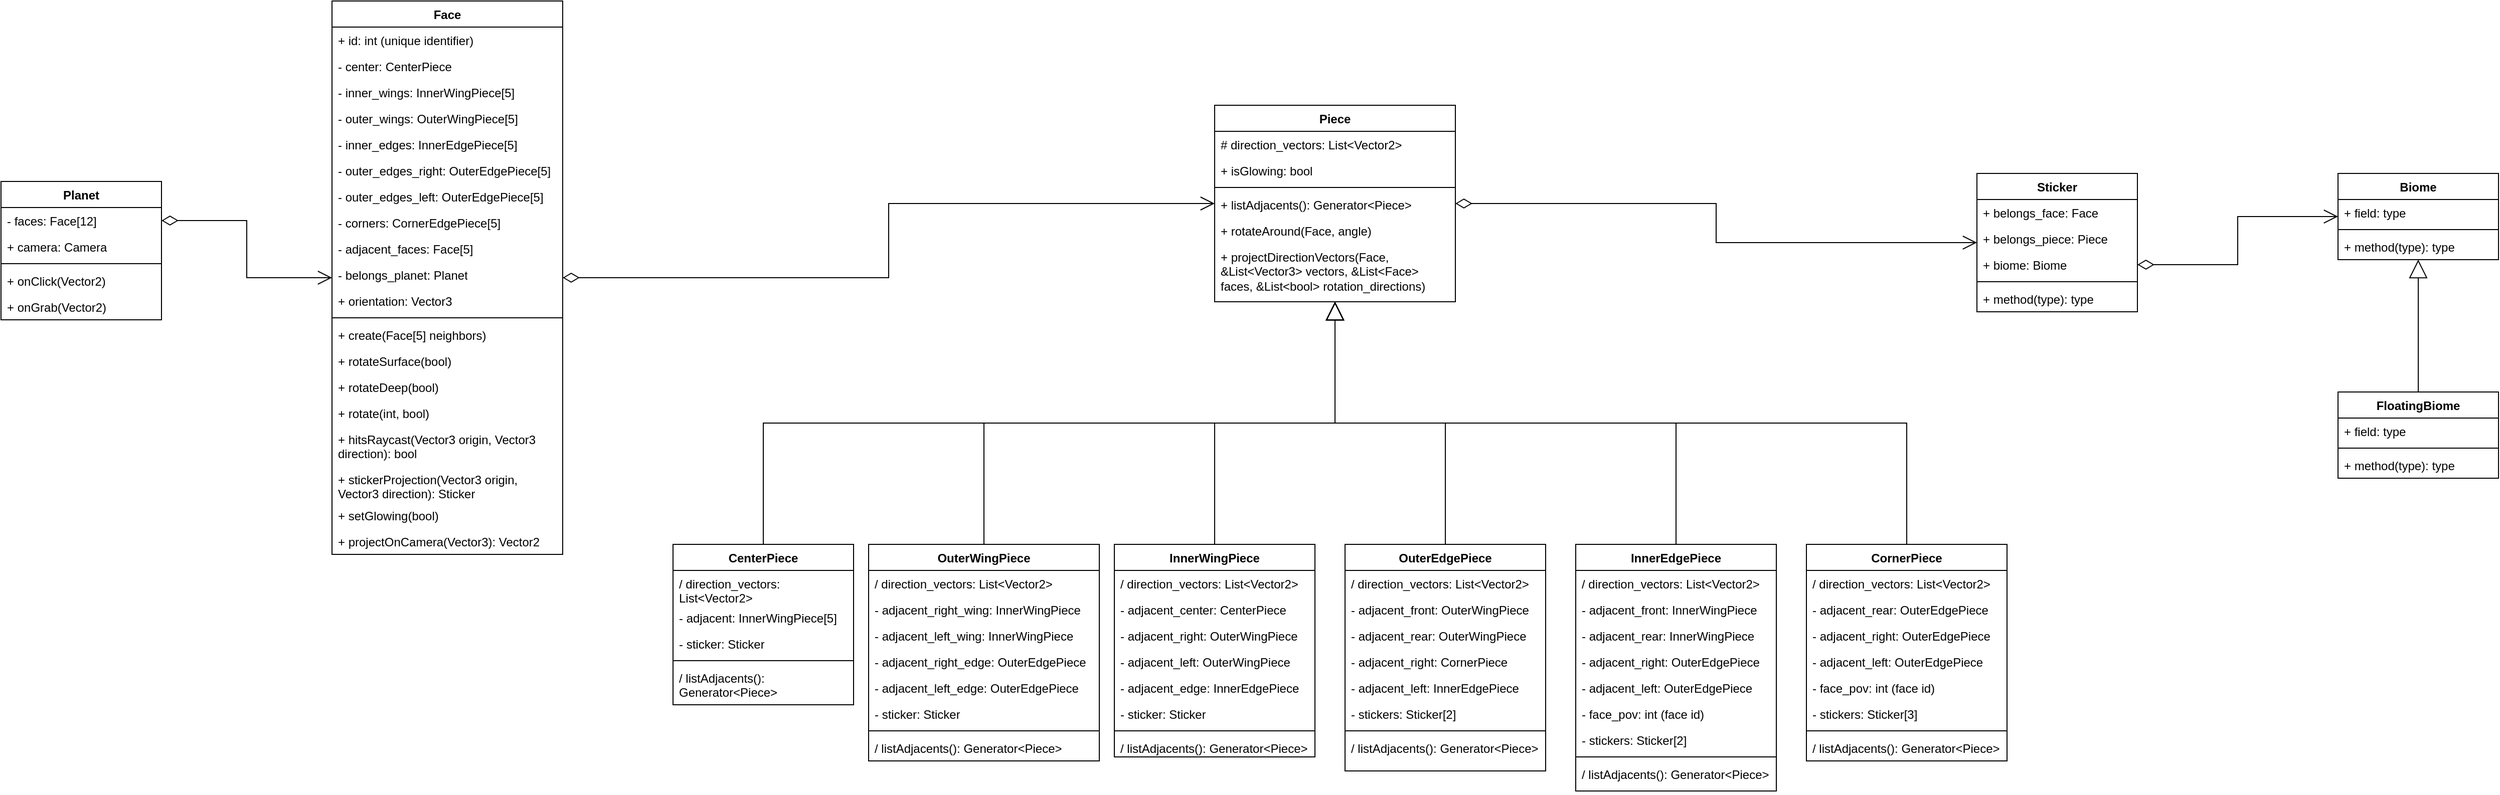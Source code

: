 <mxfile version="24.5.4" type="google">
  <diagram name="Page-1" id="eL063TA7_ev3e8TnMGO0">
    <mxGraphModel grid="1" page="1" gridSize="10" guides="1" tooltips="1" connect="1" arrows="1" fold="1" pageScale="1" pageWidth="827" pageHeight="1169" math="0" shadow="0">
      <root>
        <mxCell id="0" />
        <mxCell id="1" parent="0" />
        <mxCell id="lBN2hetbwx6hRDNNLIw_-177" value="Piece" style="swimlane;fontStyle=1;align=center;verticalAlign=top;childLayout=stackLayout;horizontal=1;startSize=26;horizontalStack=0;resizeParent=1;resizeParentMax=0;resizeLast=0;collapsible=1;marginBottom=0;whiteSpace=wrap;html=1;" vertex="1" parent="1">
          <mxGeometry x="420" y="144" width="240" height="196" as="geometry">
            <mxRectangle x="430" y="30" width="70" height="30" as="alternateBounds" />
          </mxGeometry>
        </mxCell>
        <mxCell id="MKOZkW_rq4gpSnAd_ZnC-34" value="# direction_vectors: List&amp;lt;Vector2&amp;gt;" style="text;strokeColor=none;fillColor=none;align=left;verticalAlign=top;spacingLeft=4;spacingRight=4;overflow=hidden;rotatable=0;points=[[0,0.5],[1,0.5]];portConstraint=eastwest;whiteSpace=wrap;html=1;" vertex="1" parent="lBN2hetbwx6hRDNNLIw_-177">
          <mxGeometry y="26" width="240" height="26" as="geometry" />
        </mxCell>
        <mxCell id="lBN2hetbwx6hRDNNLIw_-178" value="+ isGlowing: bool" style="text;strokeColor=none;fillColor=none;align=left;verticalAlign=top;spacingLeft=4;spacingRight=4;overflow=hidden;rotatable=0;points=[[0,0.5],[1,0.5]];portConstraint=eastwest;whiteSpace=wrap;html=1;" vertex="1" parent="lBN2hetbwx6hRDNNLIw_-177">
          <mxGeometry y="52" width="240" height="26" as="geometry" />
        </mxCell>
        <mxCell id="lBN2hetbwx6hRDNNLIw_-179" value="" style="line;strokeWidth=1;fillColor=none;align=left;verticalAlign=middle;spacingTop=-1;spacingLeft=3;spacingRight=3;rotatable=0;labelPosition=right;points=[];portConstraint=eastwest;strokeColor=inherit;" vertex="1" parent="lBN2hetbwx6hRDNNLIw_-177">
          <mxGeometry y="78" width="240" height="8" as="geometry" />
        </mxCell>
        <mxCell id="lBN2hetbwx6hRDNNLIw_-180" value="+ listAdjacents(): Generator&amp;lt;Piece&amp;gt;" style="text;strokeColor=none;fillColor=none;align=left;verticalAlign=top;spacingLeft=4;spacingRight=4;overflow=hidden;rotatable=0;points=[[0,0.5],[1,0.5]];portConstraint=eastwest;whiteSpace=wrap;html=1;" vertex="1" parent="lBN2hetbwx6hRDNNLIw_-177">
          <mxGeometry y="86" width="240" height="26" as="geometry" />
        </mxCell>
        <mxCell id="MKOZkW_rq4gpSnAd_ZnC-5" value="+ rotateAround(Face, angle)" style="text;strokeColor=none;fillColor=none;align=left;verticalAlign=top;spacingLeft=4;spacingRight=4;overflow=hidden;rotatable=0;points=[[0,0.5],[1,0.5]];portConstraint=eastwest;whiteSpace=wrap;html=1;" vertex="1" parent="lBN2hetbwx6hRDNNLIw_-177">
          <mxGeometry y="112" width="240" height="26" as="geometry" />
        </mxCell>
        <mxCell id="MKOZkW_rq4gpSnAd_ZnC-26" value="+ projectDirectionVectors(Face, &amp;amp;List&amp;lt;Vector3&amp;gt; vectors, &amp;amp;List&amp;lt;Face&amp;gt; faces, &amp;amp;List&amp;lt;bool&amp;gt; rotation_directions)" style="text;strokeColor=none;fillColor=none;align=left;verticalAlign=top;spacingLeft=4;spacingRight=4;overflow=hidden;rotatable=0;points=[[0,0.5],[1,0.5]];portConstraint=eastwest;whiteSpace=wrap;html=1;" vertex="1" parent="lBN2hetbwx6hRDNNLIw_-177">
          <mxGeometry y="138" width="240" height="58" as="geometry" />
        </mxCell>
        <mxCell id="lBN2hetbwx6hRDNNLIw_-191" value="&lt;div&gt;CenterPiece&lt;/div&gt;" style="swimlane;fontStyle=1;align=center;verticalAlign=top;childLayout=stackLayout;horizontal=1;startSize=26;horizontalStack=0;resizeParent=1;resizeParentMax=0;resizeLast=0;collapsible=1;marginBottom=0;whiteSpace=wrap;html=1;" vertex="1" parent="1">
          <mxGeometry x="-120" y="582" width="180" height="160" as="geometry" />
        </mxCell>
        <mxCell id="MKOZkW_rq4gpSnAd_ZnC-40" value="/ direction_vectors: List&amp;lt;Vector2&amp;gt;" style="text;strokeColor=none;fillColor=none;align=left;verticalAlign=top;spacingLeft=4;spacingRight=4;overflow=hidden;rotatable=0;points=[[0,0.5],[1,0.5]];portConstraint=eastwest;whiteSpace=wrap;html=1;" vertex="1" parent="lBN2hetbwx6hRDNNLIw_-191">
          <mxGeometry y="26" width="180" height="34" as="geometry" />
        </mxCell>
        <mxCell id="lBN2hetbwx6hRDNNLIw_-192" value="- adjacent: InnerWingPiece[5]" style="text;strokeColor=none;fillColor=none;align=left;verticalAlign=top;spacingLeft=4;spacingRight=4;overflow=hidden;rotatable=0;points=[[0,0.5],[1,0.5]];portConstraint=eastwest;whiteSpace=wrap;html=1;" vertex="1" parent="lBN2hetbwx6hRDNNLIw_-191">
          <mxGeometry y="60" width="180" height="26" as="geometry" />
        </mxCell>
        <mxCell id="MKOZkW_rq4gpSnAd_ZnC-15" value="- sticker: Sticker" style="text;strokeColor=none;fillColor=none;align=left;verticalAlign=top;spacingLeft=4;spacingRight=4;overflow=hidden;rotatable=0;points=[[0,0.5],[1,0.5]];portConstraint=eastwest;whiteSpace=wrap;html=1;" vertex="1" parent="lBN2hetbwx6hRDNNLIw_-191">
          <mxGeometry y="86" width="180" height="26" as="geometry" />
        </mxCell>
        <mxCell id="lBN2hetbwx6hRDNNLIw_-193" value="" style="line;strokeWidth=1;fillColor=none;align=left;verticalAlign=middle;spacingTop=-1;spacingLeft=3;spacingRight=3;rotatable=0;labelPosition=right;points=[];portConstraint=eastwest;strokeColor=inherit;" vertex="1" parent="lBN2hetbwx6hRDNNLIw_-191">
          <mxGeometry y="112" width="180" height="8" as="geometry" />
        </mxCell>
        <mxCell id="lBN2hetbwx6hRDNNLIw_-194" value="/ listAdjacents(): Generator&amp;lt;Piece&amp;gt;" style="text;strokeColor=none;fillColor=none;align=left;verticalAlign=top;spacingLeft=4;spacingRight=4;overflow=hidden;rotatable=0;points=[[0,0.5],[1,0.5]];portConstraint=eastwest;whiteSpace=wrap;html=1;" vertex="1" parent="lBN2hetbwx6hRDNNLIw_-191">
          <mxGeometry y="120" width="180" height="40" as="geometry" />
        </mxCell>
        <mxCell id="lBN2hetbwx6hRDNNLIw_-195" value="InnerWingPiece" style="swimlane;fontStyle=1;align=center;verticalAlign=top;childLayout=stackLayout;horizontal=1;startSize=26;horizontalStack=0;resizeParent=1;resizeParentMax=0;resizeLast=0;collapsible=1;marginBottom=0;whiteSpace=wrap;html=1;" vertex="1" parent="1">
          <mxGeometry x="320" y="582" width="200" height="212" as="geometry">
            <mxRectangle x="300" y="340" width="130" height="30" as="alternateBounds" />
          </mxGeometry>
        </mxCell>
        <mxCell id="MKOZkW_rq4gpSnAd_ZnC-36" value="/ direction_vectors: List&amp;lt;Vector2&amp;gt;" style="text;strokeColor=none;fillColor=none;align=left;verticalAlign=top;spacingLeft=4;spacingRight=4;overflow=hidden;rotatable=0;points=[[0,0.5],[1,0.5]];portConstraint=eastwest;whiteSpace=wrap;html=1;" vertex="1" parent="lBN2hetbwx6hRDNNLIw_-195">
          <mxGeometry y="26" width="200" height="26" as="geometry" />
        </mxCell>
        <mxCell id="lBN2hetbwx6hRDNNLIw_-196" value="- adjacent_center: CenterPiece" style="text;strokeColor=none;fillColor=none;align=left;verticalAlign=top;spacingLeft=4;spacingRight=4;overflow=hidden;rotatable=0;points=[[0,0.5],[1,0.5]];portConstraint=eastwest;whiteSpace=wrap;html=1;" vertex="1" parent="lBN2hetbwx6hRDNNLIw_-195">
          <mxGeometry y="52" width="200" height="26" as="geometry" />
        </mxCell>
        <mxCell id="lBN2hetbwx6hRDNNLIw_-227" value="- adjacent_right: OuterWingPiece" style="text;strokeColor=none;fillColor=none;align=left;verticalAlign=top;spacingLeft=4;spacingRight=4;overflow=hidden;rotatable=0;points=[[0,0.5],[1,0.5]];portConstraint=eastwest;whiteSpace=wrap;html=1;" vertex="1" parent="lBN2hetbwx6hRDNNLIw_-195">
          <mxGeometry y="78" width="200" height="26" as="geometry" />
        </mxCell>
        <mxCell id="lBN2hetbwx6hRDNNLIw_-228" value="- adjacent_left: OuterWingPiece" style="text;strokeColor=none;fillColor=none;align=left;verticalAlign=top;spacingLeft=4;spacingRight=4;overflow=hidden;rotatable=0;points=[[0,0.5],[1,0.5]];portConstraint=eastwest;whiteSpace=wrap;html=1;" vertex="1" parent="lBN2hetbwx6hRDNNLIw_-195">
          <mxGeometry y="104" width="200" height="26" as="geometry" />
        </mxCell>
        <mxCell id="lBN2hetbwx6hRDNNLIw_-229" value="- adjacent_edge: InnerEdgePiece" style="text;strokeColor=none;fillColor=none;align=left;verticalAlign=top;spacingLeft=4;spacingRight=4;overflow=hidden;rotatable=0;points=[[0,0.5],[1,0.5]];portConstraint=eastwest;whiteSpace=wrap;html=1;" vertex="1" parent="lBN2hetbwx6hRDNNLIw_-195">
          <mxGeometry y="130" width="200" height="26" as="geometry" />
        </mxCell>
        <mxCell id="MKOZkW_rq4gpSnAd_ZnC-18" value="- sticker: Sticker" style="text;strokeColor=none;fillColor=none;align=left;verticalAlign=top;spacingLeft=4;spacingRight=4;overflow=hidden;rotatable=0;points=[[0,0.5],[1,0.5]];portConstraint=eastwest;whiteSpace=wrap;html=1;" vertex="1" parent="lBN2hetbwx6hRDNNLIw_-195">
          <mxGeometry y="156" width="200" height="26" as="geometry" />
        </mxCell>
        <mxCell id="lBN2hetbwx6hRDNNLIw_-197" value="" style="line;strokeWidth=1;fillColor=none;align=left;verticalAlign=middle;spacingTop=-1;spacingLeft=3;spacingRight=3;rotatable=0;labelPosition=right;points=[];portConstraint=eastwest;strokeColor=inherit;" vertex="1" parent="lBN2hetbwx6hRDNNLIw_-195">
          <mxGeometry y="182" width="200" height="8" as="geometry" />
        </mxCell>
        <mxCell id="lBN2hetbwx6hRDNNLIw_-198" value="/ listAdjacents(): Generator&amp;lt;Piece&amp;gt;" style="text;strokeColor=none;fillColor=none;align=left;verticalAlign=top;spacingLeft=4;spacingRight=4;overflow=hidden;rotatable=0;points=[[0,0.5],[1,0.5]];portConstraint=eastwest;whiteSpace=wrap;html=1;" vertex="1" parent="lBN2hetbwx6hRDNNLIw_-195">
          <mxGeometry y="190" width="200" height="22" as="geometry" />
        </mxCell>
        <mxCell id="lBN2hetbwx6hRDNNLIw_-199" value="OuterWingPiece" style="swimlane;fontStyle=1;align=center;verticalAlign=top;childLayout=stackLayout;horizontal=1;startSize=26;horizontalStack=0;resizeParent=1;resizeParentMax=0;resizeLast=0;collapsible=1;marginBottom=0;whiteSpace=wrap;html=1;" vertex="1" parent="1">
          <mxGeometry x="75" y="582" width="230" height="216" as="geometry">
            <mxRectangle x="55" y="340" width="130" height="30" as="alternateBounds" />
          </mxGeometry>
        </mxCell>
        <mxCell id="MKOZkW_rq4gpSnAd_ZnC-35" value="/ direction_vectors: List&amp;lt;Vector2&amp;gt;" style="text;strokeColor=none;fillColor=none;align=left;verticalAlign=top;spacingLeft=4;spacingRight=4;overflow=hidden;rotatable=0;points=[[0,0.5],[1,0.5]];portConstraint=eastwest;whiteSpace=wrap;html=1;" vertex="1" parent="lBN2hetbwx6hRDNNLIw_-199">
          <mxGeometry y="26" width="230" height="26" as="geometry" />
        </mxCell>
        <mxCell id="lBN2hetbwx6hRDNNLIw_-200" value="- adjacent_right_wing: InnerWingPiece" style="text;strokeColor=none;fillColor=none;align=left;verticalAlign=top;spacingLeft=4;spacingRight=4;overflow=hidden;rotatable=0;points=[[0,0.5],[1,0.5]];portConstraint=eastwest;whiteSpace=wrap;html=1;" vertex="1" parent="lBN2hetbwx6hRDNNLIw_-199">
          <mxGeometry y="52" width="230" height="26" as="geometry" />
        </mxCell>
        <mxCell id="lBN2hetbwx6hRDNNLIw_-224" value="- adjacent_left_wing: InnerWingPiece" style="text;strokeColor=none;fillColor=none;align=left;verticalAlign=top;spacingLeft=4;spacingRight=4;overflow=hidden;rotatable=0;points=[[0,0.5],[1,0.5]];portConstraint=eastwest;whiteSpace=wrap;html=1;" vertex="1" parent="lBN2hetbwx6hRDNNLIw_-199">
          <mxGeometry y="78" width="230" height="26" as="geometry" />
        </mxCell>
        <mxCell id="lBN2hetbwx6hRDNNLIw_-225" value="- adjacent_right_edge: OuterEdgePiece" style="text;strokeColor=none;fillColor=none;align=left;verticalAlign=top;spacingLeft=4;spacingRight=4;overflow=hidden;rotatable=0;points=[[0,0.5],[1,0.5]];portConstraint=eastwest;whiteSpace=wrap;html=1;" vertex="1" parent="lBN2hetbwx6hRDNNLIw_-199">
          <mxGeometry y="104" width="230" height="26" as="geometry" />
        </mxCell>
        <mxCell id="lBN2hetbwx6hRDNNLIw_-226" value="- adjacent_left_edge: OuterEdgePiece" style="text;strokeColor=none;fillColor=none;align=left;verticalAlign=top;spacingLeft=4;spacingRight=4;overflow=hidden;rotatable=0;points=[[0,0.5],[1,0.5]];portConstraint=eastwest;whiteSpace=wrap;html=1;" vertex="1" parent="lBN2hetbwx6hRDNNLIw_-199">
          <mxGeometry y="130" width="230" height="26" as="geometry" />
        </mxCell>
        <mxCell id="MKOZkW_rq4gpSnAd_ZnC-16" value="- sticker: Sticker" style="text;strokeColor=none;fillColor=none;align=left;verticalAlign=top;spacingLeft=4;spacingRight=4;overflow=hidden;rotatable=0;points=[[0,0.5],[1,0.5]];portConstraint=eastwest;whiteSpace=wrap;html=1;" vertex="1" parent="lBN2hetbwx6hRDNNLIw_-199">
          <mxGeometry y="156" width="230" height="26" as="geometry" />
        </mxCell>
        <mxCell id="lBN2hetbwx6hRDNNLIw_-201" value="" style="line;strokeWidth=1;fillColor=none;align=left;verticalAlign=middle;spacingTop=-1;spacingLeft=3;spacingRight=3;rotatable=0;labelPosition=right;points=[];portConstraint=eastwest;strokeColor=inherit;" vertex="1" parent="lBN2hetbwx6hRDNNLIw_-199">
          <mxGeometry y="182" width="230" height="8" as="geometry" />
        </mxCell>
        <mxCell id="lBN2hetbwx6hRDNNLIw_-202" value="/ listAdjacents(): Generator&amp;lt;Piece&amp;gt;" style="text;strokeColor=none;fillColor=none;align=left;verticalAlign=top;spacingLeft=4;spacingRight=4;overflow=hidden;rotatable=0;points=[[0,0.5],[1,0.5]];portConstraint=eastwest;whiteSpace=wrap;html=1;" vertex="1" parent="lBN2hetbwx6hRDNNLIw_-199">
          <mxGeometry y="190" width="230" height="26" as="geometry" />
        </mxCell>
        <mxCell id="lBN2hetbwx6hRDNNLIw_-206" value="" style="endArrow=block;endSize=16;endFill=0;html=1;rounded=0;edgeStyle=elbowEdgeStyle;elbow=vertical;" edge="1" parent="1" source="lBN2hetbwx6hRDNNLIw_-199" target="lBN2hetbwx6hRDNNLIw_-177">
          <mxGeometry width="160" relative="1" as="geometry">
            <mxPoint x="200" y="592" as="sourcePoint" />
            <mxPoint x="530" y="420" as="targetPoint" />
          </mxGeometry>
        </mxCell>
        <mxCell id="lBN2hetbwx6hRDNNLIw_-207" value="" style="endArrow=block;endSize=16;endFill=0;html=1;rounded=0;edgeStyle=elbowEdgeStyle;elbow=vertical;" edge="1" parent="1" source="lBN2hetbwx6hRDNNLIw_-191" target="lBN2hetbwx6hRDNNLIw_-177">
          <mxGeometry width="160" relative="1" as="geometry">
            <mxPoint x="-20" y="542" as="sourcePoint" />
            <mxPoint x="360" y="350" as="targetPoint" />
          </mxGeometry>
        </mxCell>
        <mxCell id="lBN2hetbwx6hRDNNLIw_-208" value="" style="endArrow=block;endSize=16;endFill=0;html=1;rounded=0;edgeStyle=elbowEdgeStyle;elbow=vertical;" edge="1" parent="1" source="lBN2hetbwx6hRDNNLIw_-195" target="lBN2hetbwx6hRDNNLIw_-177">
          <mxGeometry width="160" relative="1" as="geometry">
            <mxPoint x="80" y="532" as="sourcePoint" />
            <mxPoint x="740" y="360" as="targetPoint" />
          </mxGeometry>
        </mxCell>
        <mxCell id="lBN2hetbwx6hRDNNLIw_-209" value="OuterEdgePiece" style="swimlane;fontStyle=1;align=center;verticalAlign=top;childLayout=stackLayout;horizontal=1;startSize=26;horizontalStack=0;resizeParent=1;resizeParentMax=0;resizeLast=0;collapsible=1;marginBottom=0;whiteSpace=wrap;html=1;" vertex="1" parent="1">
          <mxGeometry x="550" y="582" width="200" height="226" as="geometry" />
        </mxCell>
        <mxCell id="MKOZkW_rq4gpSnAd_ZnC-37" value="/ direction_vectors: List&amp;lt;Vector2&amp;gt;" style="text;strokeColor=none;fillColor=none;align=left;verticalAlign=top;spacingLeft=4;spacingRight=4;overflow=hidden;rotatable=0;points=[[0,0.5],[1,0.5]];portConstraint=eastwest;whiteSpace=wrap;html=1;" vertex="1" parent="lBN2hetbwx6hRDNNLIw_-209">
          <mxGeometry y="26" width="200" height="26" as="geometry" />
        </mxCell>
        <mxCell id="lBN2hetbwx6hRDNNLIw_-210" value="- adjacent_front: OuterWingPiece" style="text;strokeColor=none;fillColor=none;align=left;verticalAlign=top;spacingLeft=4;spacingRight=4;overflow=hidden;rotatable=0;points=[[0,0.5],[1,0.5]];portConstraint=eastwest;whiteSpace=wrap;html=1;" vertex="1" parent="lBN2hetbwx6hRDNNLIw_-209">
          <mxGeometry y="52" width="200" height="26" as="geometry" />
        </mxCell>
        <mxCell id="lBN2hetbwx6hRDNNLIw_-230" value="- adjacent_rear: OuterWingPiece" style="text;strokeColor=none;fillColor=none;align=left;verticalAlign=top;spacingLeft=4;spacingRight=4;overflow=hidden;rotatable=0;points=[[0,0.5],[1,0.5]];portConstraint=eastwest;whiteSpace=wrap;html=1;" vertex="1" parent="lBN2hetbwx6hRDNNLIw_-209">
          <mxGeometry y="78" width="200" height="26" as="geometry" />
        </mxCell>
        <mxCell id="lBN2hetbwx6hRDNNLIw_-231" value="- adjacent_right: CornerPiece" style="text;strokeColor=none;fillColor=none;align=left;verticalAlign=top;spacingLeft=4;spacingRight=4;overflow=hidden;rotatable=0;points=[[0,0.5],[1,0.5]];portConstraint=eastwest;whiteSpace=wrap;html=1;" vertex="1" parent="lBN2hetbwx6hRDNNLIw_-209">
          <mxGeometry y="104" width="200" height="26" as="geometry" />
        </mxCell>
        <mxCell id="lBN2hetbwx6hRDNNLIw_-232" value="- adjacent_left: InnerEdgePiece" style="text;strokeColor=none;fillColor=none;align=left;verticalAlign=top;spacingLeft=4;spacingRight=4;overflow=hidden;rotatable=0;points=[[0,0.5],[1,0.5]];portConstraint=eastwest;whiteSpace=wrap;html=1;" vertex="1" parent="lBN2hetbwx6hRDNNLIw_-209">
          <mxGeometry y="130" width="200" height="26" as="geometry" />
        </mxCell>
        <mxCell id="lBN2hetbwx6hRDNNLIw_-241" value="- stickers: Sticker[2]" style="text;strokeColor=none;fillColor=none;align=left;verticalAlign=top;spacingLeft=4;spacingRight=4;overflow=hidden;rotatable=0;points=[[0,0.5],[1,0.5]];portConstraint=eastwest;whiteSpace=wrap;html=1;" vertex="1" parent="lBN2hetbwx6hRDNNLIw_-209">
          <mxGeometry y="156" width="200" height="26" as="geometry" />
        </mxCell>
        <mxCell id="lBN2hetbwx6hRDNNLIw_-211" value="" style="line;strokeWidth=1;fillColor=none;align=left;verticalAlign=middle;spacingTop=-1;spacingLeft=3;spacingRight=3;rotatable=0;labelPosition=right;points=[];portConstraint=eastwest;strokeColor=inherit;" vertex="1" parent="lBN2hetbwx6hRDNNLIw_-209">
          <mxGeometry y="182" width="200" height="8" as="geometry" />
        </mxCell>
        <mxCell id="lBN2hetbwx6hRDNNLIw_-212" value="/ listAdjacents(): Generator&amp;lt;Piece&amp;gt;" style="text;strokeColor=none;fillColor=none;align=left;verticalAlign=top;spacingLeft=4;spacingRight=4;overflow=hidden;rotatable=0;points=[[0,0.5],[1,0.5]];portConstraint=eastwest;whiteSpace=wrap;html=1;" vertex="1" parent="lBN2hetbwx6hRDNNLIw_-209">
          <mxGeometry y="190" width="200" height="36" as="geometry" />
        </mxCell>
        <mxCell id="lBN2hetbwx6hRDNNLIw_-213" value="InnerEdgePiece" style="swimlane;fontStyle=1;align=center;verticalAlign=top;childLayout=stackLayout;horizontal=1;startSize=26;horizontalStack=0;resizeParent=1;resizeParentMax=0;resizeLast=0;collapsible=1;marginBottom=0;whiteSpace=wrap;html=1;" vertex="1" parent="1">
          <mxGeometry x="780" y="582" width="200" height="246" as="geometry" />
        </mxCell>
        <mxCell id="MKOZkW_rq4gpSnAd_ZnC-38" value="/ direction_vectors: List&amp;lt;Vector2&amp;gt;" style="text;strokeColor=none;fillColor=none;align=left;verticalAlign=top;spacingLeft=4;spacingRight=4;overflow=hidden;rotatable=0;points=[[0,0.5],[1,0.5]];portConstraint=eastwest;whiteSpace=wrap;html=1;" vertex="1" parent="lBN2hetbwx6hRDNNLIw_-213">
          <mxGeometry y="26" width="200" height="26" as="geometry" />
        </mxCell>
        <mxCell id="lBN2hetbwx6hRDNNLIw_-214" value="- adjacent_front: InnerWingPiece" style="text;strokeColor=none;fillColor=none;align=left;verticalAlign=top;spacingLeft=4;spacingRight=4;overflow=hidden;rotatable=0;points=[[0,0.5],[1,0.5]];portConstraint=eastwest;whiteSpace=wrap;html=1;" vertex="1" parent="lBN2hetbwx6hRDNNLIw_-213">
          <mxGeometry y="52" width="200" height="26" as="geometry" />
        </mxCell>
        <mxCell id="lBN2hetbwx6hRDNNLIw_-233" value="- adjacent_rear: InnerWingPiece" style="text;strokeColor=none;fillColor=none;align=left;verticalAlign=top;spacingLeft=4;spacingRight=4;overflow=hidden;rotatable=0;points=[[0,0.5],[1,0.5]];portConstraint=eastwest;whiteSpace=wrap;html=1;" vertex="1" parent="lBN2hetbwx6hRDNNLIw_-213">
          <mxGeometry y="78" width="200" height="26" as="geometry" />
        </mxCell>
        <mxCell id="lBN2hetbwx6hRDNNLIw_-234" value="- adjacent_right: OuterEdgePiece" style="text;strokeColor=none;fillColor=none;align=left;verticalAlign=top;spacingLeft=4;spacingRight=4;overflow=hidden;rotatable=0;points=[[0,0.5],[1,0.5]];portConstraint=eastwest;whiteSpace=wrap;html=1;" vertex="1" parent="lBN2hetbwx6hRDNNLIw_-213">
          <mxGeometry y="104" width="200" height="26" as="geometry" />
        </mxCell>
        <mxCell id="lBN2hetbwx6hRDNNLIw_-235" value="- adjacent_left: OuterEdgePiece" style="text;strokeColor=none;fillColor=none;align=left;verticalAlign=top;spacingLeft=4;spacingRight=4;overflow=hidden;rotatable=0;points=[[0,0.5],[1,0.5]];portConstraint=eastwest;whiteSpace=wrap;html=1;" vertex="1" parent="lBN2hetbwx6hRDNNLIw_-213">
          <mxGeometry y="130" width="200" height="26" as="geometry" />
        </mxCell>
        <mxCell id="lBN2hetbwx6hRDNNLIw_-236" value="- face_pov: int (face id)" style="text;strokeColor=none;fillColor=none;align=left;verticalAlign=top;spacingLeft=4;spacingRight=4;overflow=hidden;rotatable=0;points=[[0,0.5],[1,0.5]];portConstraint=eastwest;whiteSpace=wrap;html=1;" vertex="1" parent="lBN2hetbwx6hRDNNLIw_-213">
          <mxGeometry y="156" width="200" height="26" as="geometry" />
        </mxCell>
        <mxCell id="lBN2hetbwx6hRDNNLIw_-242" value="- stickers: Sticker[2]" style="text;strokeColor=none;fillColor=none;align=left;verticalAlign=top;spacingLeft=4;spacingRight=4;overflow=hidden;rotatable=0;points=[[0,0.5],[1,0.5]];portConstraint=eastwest;whiteSpace=wrap;html=1;" vertex="1" parent="lBN2hetbwx6hRDNNLIw_-213">
          <mxGeometry y="182" width="200" height="26" as="geometry" />
        </mxCell>
        <mxCell id="lBN2hetbwx6hRDNNLIw_-215" value="" style="line;strokeWidth=1;fillColor=none;align=left;verticalAlign=middle;spacingTop=-1;spacingLeft=3;spacingRight=3;rotatable=0;labelPosition=right;points=[];portConstraint=eastwest;strokeColor=inherit;" vertex="1" parent="lBN2hetbwx6hRDNNLIw_-213">
          <mxGeometry y="208" width="200" height="8" as="geometry" />
        </mxCell>
        <mxCell id="lBN2hetbwx6hRDNNLIw_-216" value="/ listAdjacents(): Generator&amp;lt;Piece&amp;gt;" style="text;strokeColor=none;fillColor=none;align=left;verticalAlign=top;spacingLeft=4;spacingRight=4;overflow=hidden;rotatable=0;points=[[0,0.5],[1,0.5]];portConstraint=eastwest;whiteSpace=wrap;html=1;" vertex="1" parent="lBN2hetbwx6hRDNNLIw_-213">
          <mxGeometry y="216" width="200" height="30" as="geometry" />
        </mxCell>
        <mxCell id="lBN2hetbwx6hRDNNLIw_-217" value="CornerPiece" style="swimlane;fontStyle=1;align=center;verticalAlign=top;childLayout=stackLayout;horizontal=1;startSize=26;horizontalStack=0;resizeParent=1;resizeParentMax=0;resizeLast=0;collapsible=1;marginBottom=0;whiteSpace=wrap;html=1;" vertex="1" parent="1">
          <mxGeometry x="1010" y="582" width="200" height="216" as="geometry" />
        </mxCell>
        <mxCell id="MKOZkW_rq4gpSnAd_ZnC-39" value="/ direction_vectors: List&amp;lt;Vector2&amp;gt;" style="text;strokeColor=none;fillColor=none;align=left;verticalAlign=top;spacingLeft=4;spacingRight=4;overflow=hidden;rotatable=0;points=[[0,0.5],[1,0.5]];portConstraint=eastwest;whiteSpace=wrap;html=1;" vertex="1" parent="lBN2hetbwx6hRDNNLIw_-217">
          <mxGeometry y="26" width="200" height="26" as="geometry" />
        </mxCell>
        <mxCell id="lBN2hetbwx6hRDNNLIw_-218" value="- adjacent_rear: OuterEdgePiece" style="text;strokeColor=none;fillColor=none;align=left;verticalAlign=top;spacingLeft=4;spacingRight=4;overflow=hidden;rotatable=0;points=[[0,0.5],[1,0.5]];portConstraint=eastwest;whiteSpace=wrap;html=1;" vertex="1" parent="lBN2hetbwx6hRDNNLIw_-217">
          <mxGeometry y="52" width="200" height="26" as="geometry" />
        </mxCell>
        <mxCell id="lBN2hetbwx6hRDNNLIw_-237" value="- adjacent_right: OuterEdgePiece" style="text;strokeColor=none;fillColor=none;align=left;verticalAlign=top;spacingLeft=4;spacingRight=4;overflow=hidden;rotatable=0;points=[[0,0.5],[1,0.5]];portConstraint=eastwest;whiteSpace=wrap;html=1;" vertex="1" parent="lBN2hetbwx6hRDNNLIw_-217">
          <mxGeometry y="78" width="200" height="26" as="geometry" />
        </mxCell>
        <mxCell id="lBN2hetbwx6hRDNNLIw_-238" value="- adjacent_left: OuterEdgePiece" style="text;strokeColor=none;fillColor=none;align=left;verticalAlign=top;spacingLeft=4;spacingRight=4;overflow=hidden;rotatable=0;points=[[0,0.5],[1,0.5]];portConstraint=eastwest;whiteSpace=wrap;html=1;" vertex="1" parent="lBN2hetbwx6hRDNNLIw_-217">
          <mxGeometry y="104" width="200" height="26" as="geometry" />
        </mxCell>
        <mxCell id="lBN2hetbwx6hRDNNLIw_-239" value="- face_pov: int (face id)" style="text;strokeColor=none;fillColor=none;align=left;verticalAlign=top;spacingLeft=4;spacingRight=4;overflow=hidden;rotatable=0;points=[[0,0.5],[1,0.5]];portConstraint=eastwest;whiteSpace=wrap;html=1;" vertex="1" parent="lBN2hetbwx6hRDNNLIw_-217">
          <mxGeometry y="130" width="200" height="26" as="geometry" />
        </mxCell>
        <mxCell id="lBN2hetbwx6hRDNNLIw_-244" value="- stickers: Sticker[3]" style="text;strokeColor=none;fillColor=none;align=left;verticalAlign=top;spacingLeft=4;spacingRight=4;overflow=hidden;rotatable=0;points=[[0,0.5],[1,0.5]];portConstraint=eastwest;whiteSpace=wrap;html=1;" vertex="1" parent="lBN2hetbwx6hRDNNLIw_-217">
          <mxGeometry y="156" width="200" height="26" as="geometry" />
        </mxCell>
        <mxCell id="lBN2hetbwx6hRDNNLIw_-219" value="" style="line;strokeWidth=1;fillColor=none;align=left;verticalAlign=middle;spacingTop=-1;spacingLeft=3;spacingRight=3;rotatable=0;labelPosition=right;points=[];portConstraint=eastwest;strokeColor=inherit;" vertex="1" parent="lBN2hetbwx6hRDNNLIw_-217">
          <mxGeometry y="182" width="200" height="8" as="geometry" />
        </mxCell>
        <mxCell id="lBN2hetbwx6hRDNNLIw_-220" value="/ listAdjacents(): Generator&amp;lt;Piece&amp;gt;" style="text;strokeColor=none;fillColor=none;align=left;verticalAlign=top;spacingLeft=4;spacingRight=4;overflow=hidden;rotatable=0;points=[[0,0.5],[1,0.5]];portConstraint=eastwest;whiteSpace=wrap;html=1;" vertex="1" parent="lBN2hetbwx6hRDNNLIw_-217">
          <mxGeometry y="190" width="200" height="26" as="geometry" />
        </mxCell>
        <mxCell id="lBN2hetbwx6hRDNNLIw_-221" value="" style="endArrow=block;endSize=16;endFill=0;html=1;rounded=0;edgeStyle=elbowEdgeStyle;elbow=vertical;" edge="1" parent="1" source="lBN2hetbwx6hRDNNLIw_-209" target="lBN2hetbwx6hRDNNLIw_-177">
          <mxGeometry width="160" relative="1" as="geometry">
            <mxPoint x="780" y="572" as="sourcePoint" />
            <mxPoint x="610" y="430" as="targetPoint" />
          </mxGeometry>
        </mxCell>
        <mxCell id="lBN2hetbwx6hRDNNLIw_-222" value="" style="endArrow=block;endSize=16;endFill=0;html=1;rounded=0;edgeStyle=elbowEdgeStyle;elbow=vertical;" edge="1" parent="1" source="lBN2hetbwx6hRDNNLIw_-213" target="lBN2hetbwx6hRDNNLIw_-177">
          <mxGeometry width="160" relative="1" as="geometry">
            <mxPoint x="820" y="572" as="sourcePoint" />
            <mxPoint x="680" y="410" as="targetPoint" />
          </mxGeometry>
        </mxCell>
        <mxCell id="lBN2hetbwx6hRDNNLIw_-223" value="" style="endArrow=block;endSize=16;endFill=0;html=1;rounded=0;edgeStyle=elbowEdgeStyle;elbow=vertical;" edge="1" parent="1" source="lBN2hetbwx6hRDNNLIw_-217" target="lBN2hetbwx6hRDNNLIw_-177">
          <mxGeometry width="160" relative="1" as="geometry">
            <mxPoint x="820" y="572" as="sourcePoint" />
            <mxPoint x="740" y="350" as="targetPoint" />
          </mxGeometry>
        </mxCell>
        <mxCell id="lBN2hetbwx6hRDNNLIw_-245" value="Sticker" style="swimlane;fontStyle=1;align=center;verticalAlign=top;childLayout=stackLayout;horizontal=1;startSize=26;horizontalStack=0;resizeParent=1;resizeParentMax=0;resizeLast=0;collapsible=1;marginBottom=0;whiteSpace=wrap;html=1;" vertex="1" parent="1">
          <mxGeometry x="1180" y="212" width="160" height="138" as="geometry" />
        </mxCell>
        <mxCell id="lBN2hetbwx6hRDNNLIw_-246" value="+ belongs_face: Face" style="text;strokeColor=none;fillColor=none;align=left;verticalAlign=top;spacingLeft=4;spacingRight=4;overflow=hidden;rotatable=0;points=[[0,0.5],[1,0.5]];portConstraint=eastwest;whiteSpace=wrap;html=1;" vertex="1" parent="lBN2hetbwx6hRDNNLIw_-245">
          <mxGeometry y="26" width="160" height="26" as="geometry" />
        </mxCell>
        <mxCell id="lBN2hetbwx6hRDNNLIw_-274" value="+ belongs_piece: Piece" style="text;strokeColor=none;fillColor=none;align=left;verticalAlign=top;spacingLeft=4;spacingRight=4;overflow=hidden;rotatable=0;points=[[0,0.5],[1,0.5]];portConstraint=eastwest;whiteSpace=wrap;html=1;" vertex="1" parent="lBN2hetbwx6hRDNNLIw_-245">
          <mxGeometry y="52" width="160" height="26" as="geometry" />
        </mxCell>
        <mxCell id="lBN2hetbwx6hRDNNLIw_-249" value="+ biome: Biome" style="text;strokeColor=none;fillColor=none;align=left;verticalAlign=top;spacingLeft=4;spacingRight=4;overflow=hidden;rotatable=0;points=[[0,0.5],[1,0.5]];portConstraint=eastwest;whiteSpace=wrap;html=1;" vertex="1" parent="lBN2hetbwx6hRDNNLIw_-245">
          <mxGeometry y="78" width="160" height="26" as="geometry" />
        </mxCell>
        <mxCell id="lBN2hetbwx6hRDNNLIw_-247" value="" style="line;strokeWidth=1;fillColor=none;align=left;verticalAlign=middle;spacingTop=-1;spacingLeft=3;spacingRight=3;rotatable=0;labelPosition=right;points=[];portConstraint=eastwest;strokeColor=inherit;" vertex="1" parent="lBN2hetbwx6hRDNNLIw_-245">
          <mxGeometry y="104" width="160" height="8" as="geometry" />
        </mxCell>
        <mxCell id="lBN2hetbwx6hRDNNLIw_-248" value="+ method(type): type" style="text;strokeColor=none;fillColor=none;align=left;verticalAlign=top;spacingLeft=4;spacingRight=4;overflow=hidden;rotatable=0;points=[[0,0.5],[1,0.5]];portConstraint=eastwest;whiteSpace=wrap;html=1;" vertex="1" parent="lBN2hetbwx6hRDNNLIw_-245">
          <mxGeometry y="112" width="160" height="26" as="geometry" />
        </mxCell>
        <mxCell id="lBN2hetbwx6hRDNNLIw_-250" value="Face" style="swimlane;fontStyle=1;align=center;verticalAlign=top;childLayout=stackLayout;horizontal=1;startSize=26;horizontalStack=0;resizeParent=1;resizeParentMax=0;resizeLast=0;collapsible=1;marginBottom=0;whiteSpace=wrap;html=1;" vertex="1" parent="1">
          <mxGeometry x="-460" y="40" width="230" height="552" as="geometry" />
        </mxCell>
        <mxCell id="lBN2hetbwx6hRDNNLIw_-261" value="+ id: int (unique identifier)" style="text;strokeColor=none;fillColor=none;align=left;verticalAlign=top;spacingLeft=4;spacingRight=4;overflow=hidden;rotatable=0;points=[[0,0.5],[1,0.5]];portConstraint=eastwest;whiteSpace=wrap;html=1;" vertex="1" parent="lBN2hetbwx6hRDNNLIw_-250">
          <mxGeometry y="26" width="230" height="26" as="geometry" />
        </mxCell>
        <mxCell id="lBN2hetbwx6hRDNNLIw_-251" value="- center: CenterPiece" style="text;strokeColor=none;fillColor=none;align=left;verticalAlign=top;spacingLeft=4;spacingRight=4;overflow=hidden;rotatable=0;points=[[0,0.5],[1,0.5]];portConstraint=eastwest;whiteSpace=wrap;html=1;" vertex="1" parent="lBN2hetbwx6hRDNNLIw_-250">
          <mxGeometry y="52" width="230" height="26" as="geometry" />
        </mxCell>
        <mxCell id="lBN2hetbwx6hRDNNLIw_-254" value="- inner_wings: InnerWingPiece[5]" style="text;strokeColor=none;fillColor=none;align=left;verticalAlign=top;spacingLeft=4;spacingRight=4;overflow=hidden;rotatable=0;points=[[0,0.5],[1,0.5]];portConstraint=eastwest;whiteSpace=wrap;html=1;" vertex="1" parent="lBN2hetbwx6hRDNNLIw_-250">
          <mxGeometry y="78" width="230" height="26" as="geometry" />
        </mxCell>
        <mxCell id="lBN2hetbwx6hRDNNLIw_-255" value="- outer_wings: OuterWingPiece[5]" style="text;strokeColor=none;fillColor=none;align=left;verticalAlign=top;spacingLeft=4;spacingRight=4;overflow=hidden;rotatable=0;points=[[0,0.5],[1,0.5]];portConstraint=eastwest;whiteSpace=wrap;html=1;" vertex="1" parent="lBN2hetbwx6hRDNNLIw_-250">
          <mxGeometry y="104" width="230" height="26" as="geometry" />
        </mxCell>
        <mxCell id="lBN2hetbwx6hRDNNLIw_-256" value="- inner_edges: InnerEdgePiece[5]" style="text;strokeColor=none;fillColor=none;align=left;verticalAlign=top;spacingLeft=4;spacingRight=4;overflow=hidden;rotatable=0;points=[[0,0.5],[1,0.5]];portConstraint=eastwest;whiteSpace=wrap;html=1;" vertex="1" parent="lBN2hetbwx6hRDNNLIw_-250">
          <mxGeometry y="130" width="230" height="26" as="geometry" />
        </mxCell>
        <mxCell id="lBN2hetbwx6hRDNNLIw_-257" value="- outer_edges_right: OuterEdgePiece[5]" style="text;strokeColor=none;fillColor=none;align=left;verticalAlign=top;spacingLeft=4;spacingRight=4;overflow=hidden;rotatable=0;points=[[0,0.5],[1,0.5]];portConstraint=eastwest;whiteSpace=wrap;html=1;" vertex="1" parent="lBN2hetbwx6hRDNNLIw_-250">
          <mxGeometry y="156" width="230" height="26" as="geometry" />
        </mxCell>
        <mxCell id="lBN2hetbwx6hRDNNLIw_-258" value="- outer_edges_left: OuterEdgePiece[5]" style="text;strokeColor=none;fillColor=none;align=left;verticalAlign=top;spacingLeft=4;spacingRight=4;overflow=hidden;rotatable=0;points=[[0,0.5],[1,0.5]];portConstraint=eastwest;whiteSpace=wrap;html=1;" vertex="1" parent="lBN2hetbwx6hRDNNLIw_-250">
          <mxGeometry y="182" width="230" height="26" as="geometry" />
        </mxCell>
        <mxCell id="lBN2hetbwx6hRDNNLIw_-259" value="- corners: CornerEdgePiece[5]" style="text;strokeColor=none;fillColor=none;align=left;verticalAlign=top;spacingLeft=4;spacingRight=4;overflow=hidden;rotatable=0;points=[[0,0.5],[1,0.5]];portConstraint=eastwest;whiteSpace=wrap;html=1;" vertex="1" parent="lBN2hetbwx6hRDNNLIw_-250">
          <mxGeometry y="208" width="230" height="26" as="geometry" />
        </mxCell>
        <mxCell id="lBN2hetbwx6hRDNNLIw_-260" value="- adjacent_faces: Face[5]" style="text;strokeColor=none;fillColor=none;align=left;verticalAlign=top;spacingLeft=4;spacingRight=4;overflow=hidden;rotatable=0;points=[[0,0.5],[1,0.5]];portConstraint=eastwest;whiteSpace=wrap;html=1;" vertex="1" parent="lBN2hetbwx6hRDNNLIw_-250">
          <mxGeometry y="234" width="230" height="26" as="geometry" />
        </mxCell>
        <mxCell id="lBN2hetbwx6hRDNNLIw_-269" value="- belongs_planet: Planet" style="text;strokeColor=none;fillColor=none;align=left;verticalAlign=top;spacingLeft=4;spacingRight=4;overflow=hidden;rotatable=0;points=[[0,0.5],[1,0.5]];portConstraint=eastwest;whiteSpace=wrap;html=1;" vertex="1" parent="lBN2hetbwx6hRDNNLIw_-250">
          <mxGeometry y="260" width="230" height="26" as="geometry" />
        </mxCell>
        <mxCell id="MKOZkW_rq4gpSnAd_ZnC-4" value="+ orientation: Vector3" style="text;strokeColor=none;fillColor=none;align=left;verticalAlign=top;spacingLeft=4;spacingRight=4;overflow=hidden;rotatable=0;points=[[0,0.5],[1,0.5]];portConstraint=eastwest;whiteSpace=wrap;html=1;" vertex="1" parent="lBN2hetbwx6hRDNNLIw_-250">
          <mxGeometry y="286" width="230" height="26" as="geometry" />
        </mxCell>
        <mxCell id="lBN2hetbwx6hRDNNLIw_-252" value="" style="line;strokeWidth=1;fillColor=none;align=left;verticalAlign=middle;spacingTop=-1;spacingLeft=3;spacingRight=3;rotatable=0;labelPosition=right;points=[];portConstraint=eastwest;strokeColor=inherit;" vertex="1" parent="lBN2hetbwx6hRDNNLIw_-250">
          <mxGeometry y="312" width="230" height="8" as="geometry" />
        </mxCell>
        <mxCell id="uhp3bTuAGXsXzNdjB_cP-2" value="+ create(Face[5] neighbors)" style="text;strokeColor=none;fillColor=none;align=left;verticalAlign=top;spacingLeft=4;spacingRight=4;overflow=hidden;rotatable=0;points=[[0,0.5],[1,0.5]];portConstraint=eastwest;whiteSpace=wrap;html=1;" vertex="1" parent="lBN2hetbwx6hRDNNLIw_-250">
          <mxGeometry y="320" width="230" height="26" as="geometry" />
        </mxCell>
        <mxCell id="lBN2hetbwx6hRDNNLIw_-253" value="&lt;div&gt;+ rotateSurface(bool)&lt;/div&gt;" style="text;strokeColor=none;fillColor=none;align=left;verticalAlign=top;spacingLeft=4;spacingRight=4;overflow=hidden;rotatable=0;points=[[0,0.5],[1,0.5]];portConstraint=eastwest;whiteSpace=wrap;html=1;" vertex="1" parent="lBN2hetbwx6hRDNNLIw_-250">
          <mxGeometry y="346" width="230" height="26" as="geometry" />
        </mxCell>
        <mxCell id="lBN2hetbwx6hRDNNLIw_-271" value="+ rotateDeep(bool)" style="text;strokeColor=none;fillColor=none;align=left;verticalAlign=top;spacingLeft=4;spacingRight=4;overflow=hidden;rotatable=0;points=[[0,0.5],[1,0.5]];portConstraint=eastwest;whiteSpace=wrap;html=1;" vertex="1" parent="lBN2hetbwx6hRDNNLIw_-250">
          <mxGeometry y="372" width="230" height="26" as="geometry" />
        </mxCell>
        <mxCell id="lBN2hetbwx6hRDNNLIw_-273" value="+ rotate(int, bool)" style="text;strokeColor=none;fillColor=none;align=left;verticalAlign=top;spacingLeft=4;spacingRight=4;overflow=hidden;rotatable=0;points=[[0,0.5],[1,0.5]];portConstraint=eastwest;whiteSpace=wrap;html=1;" vertex="1" parent="lBN2hetbwx6hRDNNLIw_-250">
          <mxGeometry y="398" width="230" height="26" as="geometry" />
        </mxCell>
        <mxCell id="MKOZkW_rq4gpSnAd_ZnC-13" value="+ hitsRaycast(Vector3 origin, Vector3 direction): bool" style="text;strokeColor=none;fillColor=none;align=left;verticalAlign=top;spacingLeft=4;spacingRight=4;overflow=hidden;rotatable=0;points=[[0,0.5],[1,0.5]];portConstraint=eastwest;whiteSpace=wrap;html=1;" vertex="1" parent="lBN2hetbwx6hRDNNLIw_-250">
          <mxGeometry y="424" width="230" height="40" as="geometry" />
        </mxCell>
        <mxCell id="MKOZkW_rq4gpSnAd_ZnC-19" value="+ stickerProjection(Vector3 origin, Vector3 direction): Sticker" style="text;strokeColor=none;fillColor=none;align=left;verticalAlign=top;spacingLeft=4;spacingRight=4;overflow=hidden;rotatable=0;points=[[0,0.5],[1,0.5]];portConstraint=eastwest;whiteSpace=wrap;html=1;" vertex="1" parent="lBN2hetbwx6hRDNNLIw_-250">
          <mxGeometry y="464" width="230" height="36" as="geometry" />
        </mxCell>
        <mxCell id="MKOZkW_rq4gpSnAd_ZnC-22" value="+ setGlowing(bool)" style="text;strokeColor=none;fillColor=none;align=left;verticalAlign=top;spacingLeft=4;spacingRight=4;overflow=hidden;rotatable=0;points=[[0,0.5],[1,0.5]];portConstraint=eastwest;whiteSpace=wrap;html=1;" vertex="1" parent="lBN2hetbwx6hRDNNLIw_-250">
          <mxGeometry y="500" width="230" height="26" as="geometry" />
        </mxCell>
        <mxCell id="MKOZkW_rq4gpSnAd_ZnC-42" value="+ projectOnCamera(Vector3): Vector2" style="text;strokeColor=none;fillColor=none;align=left;verticalAlign=top;spacingLeft=4;spacingRight=4;overflow=hidden;rotatable=0;points=[[0,0.5],[1,0.5]];portConstraint=eastwest;whiteSpace=wrap;html=1;" vertex="1" parent="lBN2hetbwx6hRDNNLIw_-250">
          <mxGeometry y="526" width="230" height="26" as="geometry" />
        </mxCell>
        <mxCell id="lBN2hetbwx6hRDNNLIw_-262" value="Planet" style="swimlane;fontStyle=1;align=center;verticalAlign=top;childLayout=stackLayout;horizontal=1;startSize=26;horizontalStack=0;resizeParent=1;resizeParentMax=0;resizeLast=0;collapsible=1;marginBottom=0;whiteSpace=wrap;html=1;" vertex="1" parent="1">
          <mxGeometry x="-790" y="220" width="160" height="138" as="geometry" />
        </mxCell>
        <mxCell id="lBN2hetbwx6hRDNNLIw_-263" value="- faces: Face[12]" style="text;strokeColor=none;fillColor=none;align=left;verticalAlign=top;spacingLeft=4;spacingRight=4;overflow=hidden;rotatable=0;points=[[0,0.5],[1,0.5]];portConstraint=eastwest;whiteSpace=wrap;html=1;" vertex="1" parent="lBN2hetbwx6hRDNNLIw_-262">
          <mxGeometry y="26" width="160" height="26" as="geometry" />
        </mxCell>
        <mxCell id="MKOZkW_rq4gpSnAd_ZnC-41" value="+ camera: Camera" style="text;strokeColor=none;fillColor=none;align=left;verticalAlign=top;spacingLeft=4;spacingRight=4;overflow=hidden;rotatable=0;points=[[0,0.5],[1,0.5]];portConstraint=eastwest;whiteSpace=wrap;html=1;" vertex="1" parent="lBN2hetbwx6hRDNNLIw_-262">
          <mxGeometry y="52" width="160" height="26" as="geometry" />
        </mxCell>
        <mxCell id="lBN2hetbwx6hRDNNLIw_-264" value="" style="line;strokeWidth=1;fillColor=none;align=left;verticalAlign=middle;spacingTop=-1;spacingLeft=3;spacingRight=3;rotatable=0;labelPosition=right;points=[];portConstraint=eastwest;strokeColor=inherit;" vertex="1" parent="lBN2hetbwx6hRDNNLIw_-262">
          <mxGeometry y="78" width="160" height="8" as="geometry" />
        </mxCell>
        <mxCell id="lBN2hetbwx6hRDNNLIw_-265" value="+ onClick(Vector2)" style="text;strokeColor=none;fillColor=none;align=left;verticalAlign=top;spacingLeft=4;spacingRight=4;overflow=hidden;rotatable=0;points=[[0,0.5],[1,0.5]];portConstraint=eastwest;whiteSpace=wrap;html=1;" vertex="1" parent="lBN2hetbwx6hRDNNLIw_-262">
          <mxGeometry y="86" width="160" height="26" as="geometry" />
        </mxCell>
        <mxCell id="SkHUpZiAGPAPm_gyO4i8-1" value="+ onGrab(Vector2)" style="text;strokeColor=none;fillColor=none;align=left;verticalAlign=top;spacingLeft=4;spacingRight=4;overflow=hidden;rotatable=0;points=[[0,0.5],[1,0.5]];portConstraint=eastwest;whiteSpace=wrap;html=1;" vertex="1" parent="lBN2hetbwx6hRDNNLIw_-262">
          <mxGeometry y="112" width="160" height="26" as="geometry" />
        </mxCell>
        <mxCell id="lBN2hetbwx6hRDNNLIw_-266" value="" style="endArrow=open;html=1;endSize=12;startArrow=diamondThin;startSize=14;startFill=0;edgeStyle=orthogonalEdgeStyle;align=left;verticalAlign=bottom;rounded=0;" edge="1" parent="1" source="lBN2hetbwx6hRDNNLIw_-263" target="lBN2hetbwx6hRDNNLIw_-250">
          <mxGeometry x="-1" y="3" relative="1" as="geometry">
            <mxPoint x="-460" y="250" as="sourcePoint" />
            <mxPoint x="-240" y="290" as="targetPoint" />
          </mxGeometry>
        </mxCell>
        <mxCell id="lBN2hetbwx6hRDNNLIw_-267" value="" style="endArrow=open;html=1;endSize=12;startArrow=diamondThin;startSize=14;startFill=0;edgeStyle=orthogonalEdgeStyle;align=left;verticalAlign=bottom;rounded=0;" edge="1" parent="1" source="lBN2hetbwx6hRDNNLIw_-250" target="lBN2hetbwx6hRDNNLIw_-177">
          <mxGeometry x="-1" y="3" relative="1" as="geometry">
            <mxPoint x="250" y="270" as="sourcePoint" />
            <mxPoint x="410" y="270" as="targetPoint" />
          </mxGeometry>
        </mxCell>
        <mxCell id="lBN2hetbwx6hRDNNLIw_-268" value="" style="endArrow=open;html=1;endSize=12;startArrow=diamondThin;startSize=14;startFill=0;edgeStyle=orthogonalEdgeStyle;align=left;verticalAlign=bottom;rounded=0;" edge="1" parent="1" source="lBN2hetbwx6hRDNNLIw_-177" target="lBN2hetbwx6hRDNNLIw_-245">
          <mxGeometry x="-1" y="3" relative="1" as="geometry">
            <mxPoint x="780" y="260" as="sourcePoint" />
            <mxPoint x="940" y="260" as="targetPoint" />
          </mxGeometry>
        </mxCell>
        <mxCell id="rUWe1qDT49WihJq6p6ow-2" value="Biome" style="swimlane;fontStyle=1;align=center;verticalAlign=top;childLayout=stackLayout;horizontal=1;startSize=26;horizontalStack=0;resizeParent=1;resizeParentMax=0;resizeLast=0;collapsible=1;marginBottom=0;whiteSpace=wrap;html=1;" vertex="1" parent="1">
          <mxGeometry x="1540" y="212" width="160" height="86" as="geometry" />
        </mxCell>
        <mxCell id="rUWe1qDT49WihJq6p6ow-3" value="+ field: type" style="text;strokeColor=none;fillColor=none;align=left;verticalAlign=top;spacingLeft=4;spacingRight=4;overflow=hidden;rotatable=0;points=[[0,0.5],[1,0.5]];portConstraint=eastwest;whiteSpace=wrap;html=1;" vertex="1" parent="rUWe1qDT49WihJq6p6ow-2">
          <mxGeometry y="26" width="160" height="26" as="geometry" />
        </mxCell>
        <mxCell id="rUWe1qDT49WihJq6p6ow-4" value="" style="line;strokeWidth=1;fillColor=none;align=left;verticalAlign=middle;spacingTop=-1;spacingLeft=3;spacingRight=3;rotatable=0;labelPosition=right;points=[];portConstraint=eastwest;strokeColor=inherit;" vertex="1" parent="rUWe1qDT49WihJq6p6ow-2">
          <mxGeometry y="52" width="160" height="8" as="geometry" />
        </mxCell>
        <mxCell id="rUWe1qDT49WihJq6p6ow-5" value="+ method(type): type" style="text;strokeColor=none;fillColor=none;align=left;verticalAlign=top;spacingLeft=4;spacingRight=4;overflow=hidden;rotatable=0;points=[[0,0.5],[1,0.5]];portConstraint=eastwest;whiteSpace=wrap;html=1;" vertex="1" parent="rUWe1qDT49WihJq6p6ow-2">
          <mxGeometry y="60" width="160" height="26" as="geometry" />
        </mxCell>
        <mxCell id="rUWe1qDT49WihJq6p6ow-6" value="FloatingBiome" style="swimlane;fontStyle=1;align=center;verticalAlign=top;childLayout=stackLayout;horizontal=1;startSize=26;horizontalStack=0;resizeParent=1;resizeParentMax=0;resizeLast=0;collapsible=1;marginBottom=0;whiteSpace=wrap;html=1;" vertex="1" parent="1">
          <mxGeometry x="1540" y="430" width="160" height="86" as="geometry" />
        </mxCell>
        <mxCell id="rUWe1qDT49WihJq6p6ow-7" value="+ field: type" style="text;strokeColor=none;fillColor=none;align=left;verticalAlign=top;spacingLeft=4;spacingRight=4;overflow=hidden;rotatable=0;points=[[0,0.5],[1,0.5]];portConstraint=eastwest;whiteSpace=wrap;html=1;" vertex="1" parent="rUWe1qDT49WihJq6p6ow-6">
          <mxGeometry y="26" width="160" height="26" as="geometry" />
        </mxCell>
        <mxCell id="rUWe1qDT49WihJq6p6ow-8" value="" style="line;strokeWidth=1;fillColor=none;align=left;verticalAlign=middle;spacingTop=-1;spacingLeft=3;spacingRight=3;rotatable=0;labelPosition=right;points=[];portConstraint=eastwest;strokeColor=inherit;" vertex="1" parent="rUWe1qDT49WihJq6p6ow-6">
          <mxGeometry y="52" width="160" height="8" as="geometry" />
        </mxCell>
        <mxCell id="rUWe1qDT49WihJq6p6ow-9" value="+ method(type): type" style="text;strokeColor=none;fillColor=none;align=left;verticalAlign=top;spacingLeft=4;spacingRight=4;overflow=hidden;rotatable=0;points=[[0,0.5],[1,0.5]];portConstraint=eastwest;whiteSpace=wrap;html=1;" vertex="1" parent="rUWe1qDT49WihJq6p6ow-6">
          <mxGeometry y="60" width="160" height="26" as="geometry" />
        </mxCell>
        <mxCell id="rUWe1qDT49WihJq6p6ow-10" value="" style="endArrow=block;endSize=16;endFill=0;html=1;rounded=0;edgeStyle=orthogonalEdgeStyle;" edge="1" parent="1" source="rUWe1qDT49WihJq6p6ow-6" target="rUWe1qDT49WihJq6p6ow-2">
          <mxGeometry width="160" relative="1" as="geometry">
            <mxPoint x="1310" y="310" as="sourcePoint" />
            <mxPoint x="1470" y="310" as="targetPoint" />
          </mxGeometry>
        </mxCell>
        <mxCell id="rUWe1qDT49WihJq6p6ow-11" value="" style="endArrow=open;html=1;endSize=12;startArrow=diamondThin;startSize=14;startFill=0;edgeStyle=orthogonalEdgeStyle;align=left;verticalAlign=bottom;rounded=0;" edge="1" parent="1" source="lBN2hetbwx6hRDNNLIw_-249" target="rUWe1qDT49WihJq6p6ow-2">
          <mxGeometry x="-1" y="3" relative="1" as="geometry">
            <mxPoint x="1380" y="360" as="sourcePoint" />
            <mxPoint x="1140" y="320" as="targetPoint" />
          </mxGeometry>
        </mxCell>
      </root>
    </mxGraphModel>
  </diagram>
</mxfile>

